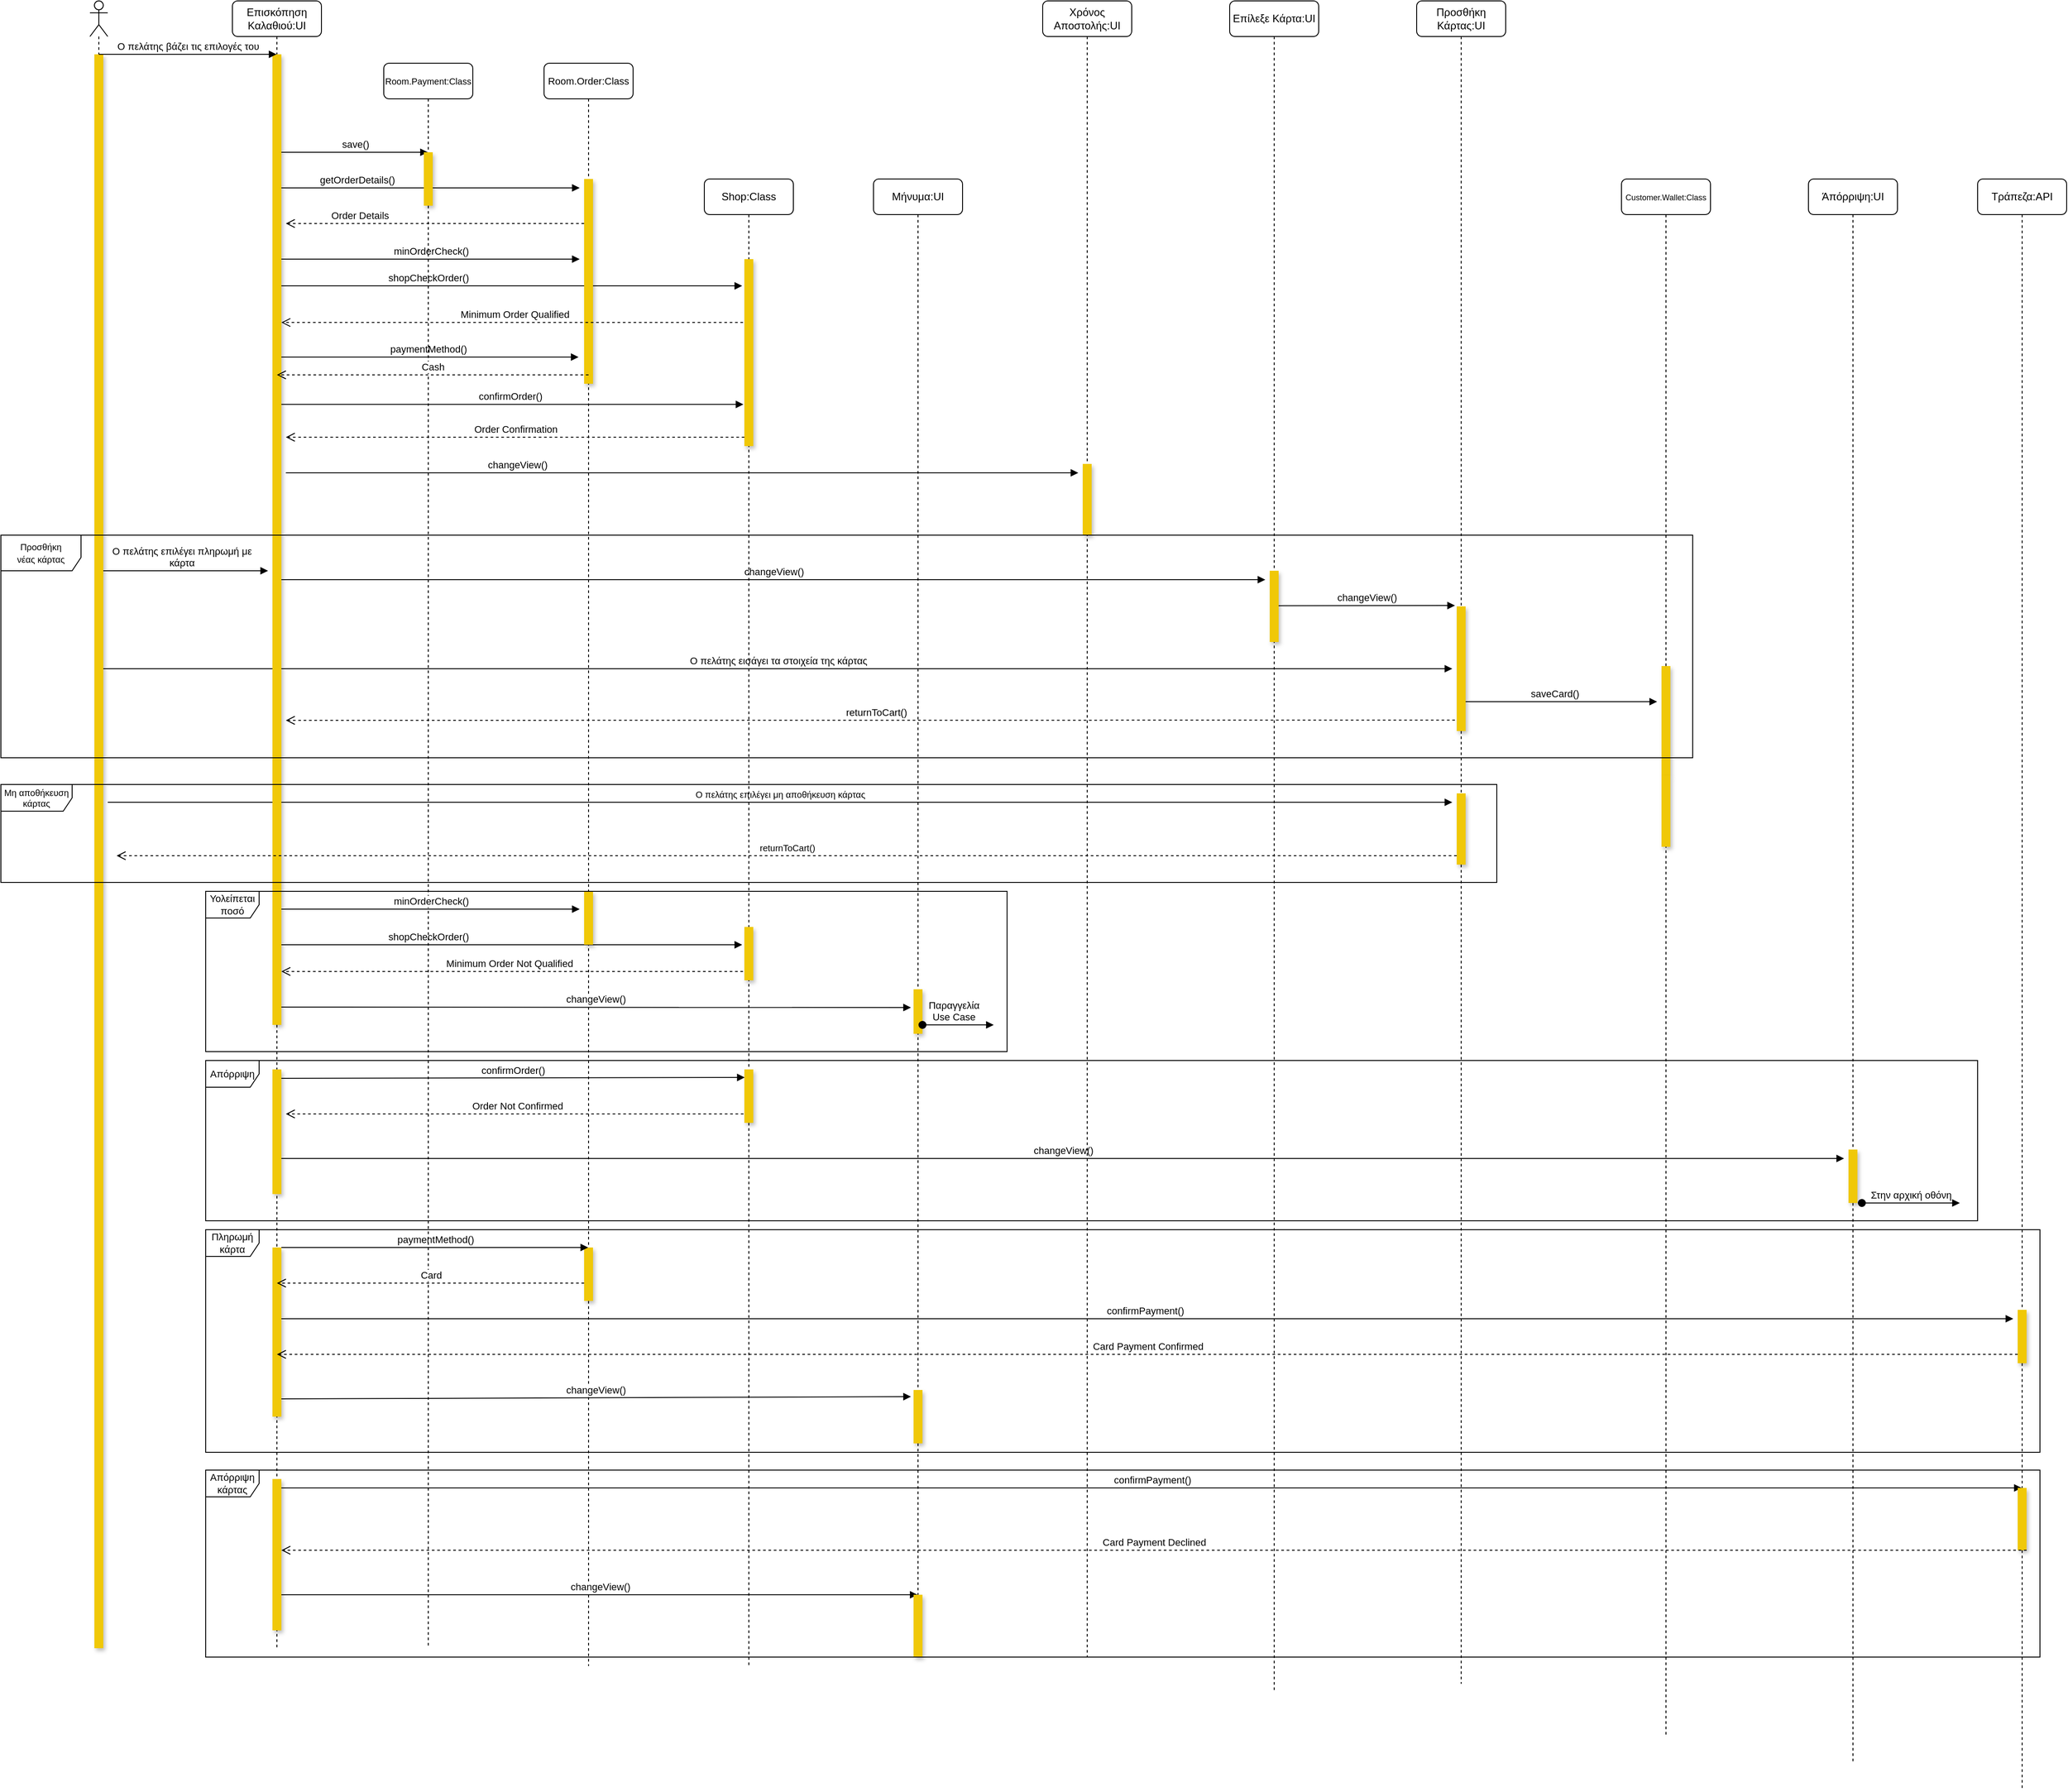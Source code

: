 <mxfile version="18.1.3" type="device"><diagram id="Lb5nTVz7wYskaeI_29ig" name="Page-1"><mxGraphModel dx="3285" dy="696" grid="1" gridSize="10" guides="1" tooltips="1" connect="1" arrows="1" fold="1" page="1" pageScale="1" pageWidth="2336" pageHeight="1654" math="0" shadow="0"><root><mxCell id="0"/><mxCell id="1" parent="0"/><mxCell id="ql-S9rMkAppgU4vuFz_e-65" value="confirmPayment()" style="html=1;verticalAlign=bottom;endArrow=block;rounded=0;fontSize=11;" parent="1" edge="1"><mxGeometry width="80" relative="1" as="geometry"><mxPoint x="250" y="1520" as="sourcePoint"/><mxPoint x="2200" y="1520" as="targetPoint"/></mxGeometry></mxCell><mxCell id="ql-S9rMkAppgU4vuFz_e-53" value="Order Not Confirmed" style="html=1;verticalAlign=bottom;endArrow=open;dashed=1;endSize=8;rounded=0;fontSize=11;" parent="1" edge="1"><mxGeometry relative="1" as="geometry"><mxPoint x="780" y="1290" as="sourcePoint"/><mxPoint x="260" y="1290" as="targetPoint"/></mxGeometry></mxCell><mxCell id="ql-S9rMkAppgU4vuFz_e-44" value="shopCheckOrder()" style="html=1;verticalAlign=bottom;endArrow=block;rounded=0;entryX=-0.251;entryY=0.143;entryDx=0;entryDy=0;entryPerimeter=0;" parent="1" edge="1"><mxGeometry x="-0.349" width="80" relative="1" as="geometry"><mxPoint x="250" y="1100" as="sourcePoint"/><mxPoint x="772.49" y="1100.03" as="targetPoint"/><mxPoint as="offset"/></mxGeometry></mxCell><mxCell id="ql-S9rMkAppgU4vuFz_e-38" value="Ο πελάτης επιλέγει μη αποθήκευση κάρτας" style="html=1;verticalAlign=bottom;endArrow=block;rounded=0;fontSize=10;" parent="1" edge="1"><mxGeometry width="80" relative="1" as="geometry"><mxPoint x="60" y="940" as="sourcePoint"/><mxPoint x="1570" y="940" as="targetPoint"/></mxGeometry></mxCell><mxCell id="ql-S9rMkAppgU4vuFz_e-18" value="confirmOrder()" style="html=1;verticalAlign=bottom;endArrow=block;rounded=0;fontSize=11;entryX=-0.114;entryY=0.777;entryDx=0;entryDy=0;entryPerimeter=0;" parent="1" source="6wNQW5iusN1nNOqmYk2Z-2" target="ql-S9rMkAppgU4vuFz_e-8" edge="1"><mxGeometry width="80" relative="1" as="geometry"><mxPoint x="255" y="510" as="sourcePoint"/><mxPoint x="335" y="510" as="targetPoint"/></mxGeometry></mxCell><mxCell id="ql-S9rMkAppgU4vuFz_e-28" value="saveCard()" style="html=1;verticalAlign=bottom;endArrow=block;rounded=0;fontSize=11;" parent="1" source="6wNQW5iusN1nNOqmYk2Z-4" edge="1"><mxGeometry x="-0.045" width="80" relative="1" as="geometry"><mxPoint x="1600" y="849" as="sourcePoint"/><mxPoint x="1800" y="827" as="targetPoint"/><Array as="points"><mxPoint x="1640" y="827"/></Array><mxPoint as="offset"/></mxGeometry></mxCell><mxCell id="ql-S9rMkAppgU4vuFz_e-29" value="Ο πελάτης εισάγει τα στοιχεία της κάρτας" style="html=1;verticalAlign=bottom;endArrow=block;rounded=0;fontSize=11;startArrow=none;" parent="1" source="6wNQW5iusN1nNOqmYk2Z-13" edge="1"><mxGeometry width="80" relative="1" as="geometry"><mxPoint x="50" y="790" as="sourcePoint"/><mxPoint x="1570" y="790" as="targetPoint"/></mxGeometry></mxCell><mxCell id="ql-S9rMkAppgU4vuFz_e-17" value="paymentMethod()" style="html=1;verticalAlign=bottom;endArrow=block;rounded=0;fontSize=11;" parent="1" edge="1"><mxGeometry width="80" relative="1" as="geometry"><mxPoint x="251.25" y="440" as="sourcePoint"/><mxPoint x="588.75" y="440" as="targetPoint"/></mxGeometry></mxCell><mxCell id="ql-S9rMkAppgU4vuFz_e-9" value="shopCheckOrder()" style="html=1;verticalAlign=bottom;endArrow=block;rounded=0;entryX=-0.251;entryY=0.143;entryDx=0;entryDy=0;entryPerimeter=0;" parent="1" target="ql-S9rMkAppgU4vuFz_e-8" edge="1"><mxGeometry x="-0.35" width="80" relative="1" as="geometry"><mxPoint x="250" y="360" as="sourcePoint"/><mxPoint x="685" y="360" as="targetPoint"/><mxPoint as="offset"/></mxGeometry></mxCell><mxCell id="6wNQW5iusN1nNOqmYk2Z-9" value="&lt;font style=&quot;font-size: 11px;&quot;&gt;Room.Order:Class&lt;/font&gt;" style="shape=umlLifeline;perimeter=lifelinePerimeter;whiteSpace=wrap;html=1;container=1;collapsible=0;recursiveResize=0;outlineConnect=0;rounded=1;fontSize=9;" parent="1" vertex="1"><mxGeometry x="550" y="110" width="100" height="1800" as="geometry"/></mxCell><mxCell id="ql-S9rMkAppgU4vuFz_e-6" value="Order Details" style="html=1;verticalAlign=bottom;endArrow=open;dashed=1;endSize=8;rounded=0;" parent="6wNQW5iusN1nNOqmYk2Z-9" edge="1"><mxGeometry x="0.506" relative="1" as="geometry"><mxPoint x="45" y="180" as="sourcePoint"/><mxPoint x="-290" y="180" as="targetPoint"/><mxPoint as="offset"/></mxGeometry></mxCell><mxCell id="ql-S9rMkAppgU4vuFz_e-4" value="" style="html=1;points=[];perimeter=orthogonalPerimeter;strokeColor=none;fillColor=#F0C808;shadow=1;" parent="6wNQW5iusN1nNOqmYk2Z-9" vertex="1"><mxGeometry x="45" y="130" width="10" height="230" as="geometry"/></mxCell><mxCell id="ql-S9rMkAppgU4vuFz_e-41" value="" style="html=1;points=[];perimeter=orthogonalPerimeter;strokeColor=none;fillColor=#F0C808;shadow=1;" parent="6wNQW5iusN1nNOqmYk2Z-9" vertex="1"><mxGeometry x="45" y="930" width="10" height="60" as="geometry"/></mxCell><mxCell id="ql-S9rMkAppgU4vuFz_e-60" value="" style="html=1;points=[];perimeter=orthogonalPerimeter;strokeColor=none;fillColor=#F0C808;shadow=1;" parent="6wNQW5iusN1nNOqmYk2Z-9" vertex="1"><mxGeometry x="45" y="1330" width="10" height="60" as="geometry"/></mxCell><mxCell id="6wNQW5iusN1nNOqmYk2Z-1" value="" style="shape=umlLifeline;participant=umlActor;perimeter=lifelinePerimeter;whiteSpace=wrap;html=1;container=1;collapsible=0;recursiveResize=0;verticalAlign=top;spacingTop=36;outlineConnect=0;" parent="1" vertex="1"><mxGeometry x="40" y="40" width="20" height="1850" as="geometry"/></mxCell><mxCell id="6wNQW5iusN1nNOqmYk2Z-13" value="" style="html=1;points=[];perimeter=orthogonalPerimeter;rounded=0;fontSize=12;fillColor=#F0C808;strokeColor=none;shadow=1;" parent="6wNQW5iusN1nNOqmYk2Z-1" vertex="1"><mxGeometry x="5" y="60" width="10" height="1790" as="geometry"/></mxCell><mxCell id="6wNQW5iusN1nNOqmYk2Z-2" value="Επισκόπηση Καλαθιού:UI" style="shape=umlLifeline;perimeter=lifelinePerimeter;whiteSpace=wrap;html=1;container=1;collapsible=0;recursiveResize=0;outlineConnect=0;rounded=1;" parent="1" vertex="1"><mxGeometry x="200" y="40" width="100" height="1850" as="geometry"/></mxCell><mxCell id="6wNQW5iusN1nNOqmYk2Z-14" value="" style="html=1;points=[];perimeter=orthogonalPerimeter;rounded=0;shadow=1;fontSize=12;fillColor=#F0C808;strokeColor=none;" parent="6wNQW5iusN1nNOqmYk2Z-2" vertex="1"><mxGeometry x="45" y="60" width="10" height="1090" as="geometry"/></mxCell><mxCell id="ql-S9rMkAppgU4vuFz_e-3" value="save()" style="html=1;verticalAlign=bottom;endArrow=block;rounded=0;" parent="6wNQW5iusN1nNOqmYk2Z-2" target="6wNQW5iusN1nNOqmYk2Z-10" edge="1"><mxGeometry width="80" relative="1" as="geometry"><mxPoint x="55" y="170" as="sourcePoint"/><mxPoint x="135" y="170" as="targetPoint"/></mxGeometry></mxCell><mxCell id="ql-S9rMkAppgU4vuFz_e-5" value="getOrderDetails()" style="html=1;verticalAlign=bottom;endArrow=block;rounded=0;" parent="6wNQW5iusN1nNOqmYk2Z-2" edge="1"><mxGeometry x="-0.496" width="80" relative="1" as="geometry"><mxPoint x="55" y="210" as="sourcePoint"/><mxPoint x="390" y="210" as="targetPoint"/><mxPoint as="offset"/></mxGeometry></mxCell><mxCell id="ql-S9rMkAppgU4vuFz_e-7" value="minOrderCheck()" style="html=1;verticalAlign=bottom;endArrow=block;rounded=0;" parent="6wNQW5iusN1nNOqmYk2Z-2" edge="1"><mxGeometry width="80" relative="1" as="geometry"><mxPoint x="55" y="290" as="sourcePoint"/><mxPoint x="390" y="290" as="targetPoint"/></mxGeometry></mxCell><mxCell id="ql-S9rMkAppgU4vuFz_e-24" value="changeView()" style="html=1;verticalAlign=bottom;endArrow=block;rounded=0;fontSize=11;" parent="6wNQW5iusN1nNOqmYk2Z-2" edge="1"><mxGeometry width="80" relative="1" as="geometry"><mxPoint x="55" y="650" as="sourcePoint"/><mxPoint x="1160" y="650" as="targetPoint"/></mxGeometry></mxCell><mxCell id="ql-S9rMkAppgU4vuFz_e-45" value="&lt;font style=&quot;font-size: 11px;&quot;&gt;Minimum Order Not Qualified&lt;/font&gt;" style="html=1;verticalAlign=bottom;endArrow=open;dashed=1;endSize=8;rounded=0;fontSize=5;" parent="6wNQW5iusN1nNOqmYk2Z-2" edge="1"><mxGeometry x="0.028" relative="1" as="geometry"><mxPoint x="579.5" y="1090" as="sourcePoint"/><mxPoint x="55" y="1090" as="targetPoint"/><mxPoint x="1" as="offset"/></mxGeometry></mxCell><mxCell id="ql-S9rMkAppgU4vuFz_e-47" value="&lt;font style=&quot;font-size: 11px;&quot;&gt;changeView()&lt;/font&gt;" style="html=1;verticalAlign=bottom;endArrow=block;rounded=0;fontSize=10;entryX=-0.3;entryY=0.41;entryDx=0;entryDy=0;entryPerimeter=0;" parent="6wNQW5iusN1nNOqmYk2Z-2" target="ql-S9rMkAppgU4vuFz_e-46" edge="1"><mxGeometry width="80" relative="1" as="geometry"><mxPoint x="55" y="1130" as="sourcePoint"/><mxPoint x="135" y="1130" as="targetPoint"/></mxGeometry></mxCell><mxCell id="ql-S9rMkAppgU4vuFz_e-49" value="" style="html=1;points=[];perimeter=orthogonalPerimeter;strokeColor=none;fillColor=#F0C808;shadow=1;" parent="6wNQW5iusN1nNOqmYk2Z-2" vertex="1"><mxGeometry x="45" y="1200" width="10" height="140" as="geometry"/></mxCell><mxCell id="ql-S9rMkAppgU4vuFz_e-52" value="confirmOrder()" style="html=1;verticalAlign=bottom;endArrow=block;rounded=0;fontSize=11;entryX=0.033;entryY=0.15;entryDx=0;entryDy=0;entryPerimeter=0;" parent="6wNQW5iusN1nNOqmYk2Z-2" target="ql-S9rMkAppgU4vuFz_e-50" edge="1"><mxGeometry width="80" relative="1" as="geometry"><mxPoint x="55" y="1210" as="sourcePoint"/><mxPoint x="135" y="1210" as="targetPoint"/></mxGeometry></mxCell><mxCell id="ql-S9rMkAppgU4vuFz_e-57" value="changeView()" style="html=1;verticalAlign=bottom;endArrow=block;rounded=0;fontSize=11;" parent="6wNQW5iusN1nNOqmYk2Z-2" edge="1"><mxGeometry width="80" relative="1" as="geometry"><mxPoint x="55" y="1300" as="sourcePoint"/><mxPoint x="1810" y="1300" as="targetPoint"/></mxGeometry></mxCell><mxCell id="ql-S9rMkAppgU4vuFz_e-59" value="" style="html=1;points=[];perimeter=orthogonalPerimeter;strokeColor=none;fillColor=#F0C808;shadow=1;" parent="6wNQW5iusN1nNOqmYk2Z-2" vertex="1"><mxGeometry x="45" y="1400" width="10" height="190" as="geometry"/></mxCell><mxCell id="ql-S9rMkAppgU4vuFz_e-62" value="paymentMethod()" style="html=1;verticalAlign=bottom;endArrow=block;rounded=0;fontSize=11;" parent="6wNQW5iusN1nNOqmYk2Z-2" target="6wNQW5iusN1nNOqmYk2Z-9" edge="1"><mxGeometry width="80" relative="1" as="geometry"><mxPoint x="55" y="1400" as="sourcePoint"/><mxPoint x="135" y="1400" as="targetPoint"/></mxGeometry></mxCell><mxCell id="ql-S9rMkAppgU4vuFz_e-69" value="changeView()" style="html=1;verticalAlign=bottom;endArrow=block;rounded=0;fontSize=11;entryX=-0.3;entryY=0.125;entryDx=0;entryDy=0;entryPerimeter=0;" parent="6wNQW5iusN1nNOqmYk2Z-2" target="ql-S9rMkAppgU4vuFz_e-68" edge="1"><mxGeometry width="80" relative="1" as="geometry"><mxPoint x="55" y="1570" as="sourcePoint"/><mxPoint x="710" y="1560" as="targetPoint"/></mxGeometry></mxCell><mxCell id="ql-S9rMkAppgU4vuFz_e-71" value="" style="html=1;points=[];perimeter=orthogonalPerimeter;shadow=1;fillColor=#F0C808;strokeColor=none;" parent="6wNQW5iusN1nNOqmYk2Z-2" vertex="1"><mxGeometry x="45" y="1660" width="10" height="170" as="geometry"/></mxCell><mxCell id="ql-S9rMkAppgU4vuFz_e-73" value="confirmPayment()" style="html=1;verticalAlign=bottom;endArrow=block;rounded=0;fontSize=11;" parent="6wNQW5iusN1nNOqmYk2Z-2" target="6wNQW5iusN1nNOqmYk2Z-12" edge="1"><mxGeometry width="80" relative="1" as="geometry"><mxPoint x="55" y="1670" as="sourcePoint"/><mxPoint x="135" y="1670" as="targetPoint"/></mxGeometry></mxCell><mxCell id="ql-S9rMkAppgU4vuFz_e-77" value="changeView()" style="html=1;verticalAlign=bottom;endArrow=block;rounded=0;fontSize=11;" parent="6wNQW5iusN1nNOqmYk2Z-2" target="6wNQW5iusN1nNOqmYk2Z-5" edge="1"><mxGeometry width="80" relative="1" as="geometry"><mxPoint x="55" y="1790" as="sourcePoint"/><mxPoint x="710" y="1790" as="targetPoint"/></mxGeometry></mxCell><mxCell id="6wNQW5iusN1nNOqmYk2Z-3" value="Επίλεξε Κάρτα:UI" style="shape=umlLifeline;perimeter=lifelinePerimeter;whiteSpace=wrap;html=1;container=1;collapsible=0;recursiveResize=0;outlineConnect=0;rounded=1;" parent="1" vertex="1"><mxGeometry x="1320" y="40" width="100" height="1900" as="geometry"/></mxCell><mxCell id="ql-S9rMkAppgU4vuFz_e-23" value="" style="html=1;points=[];perimeter=orthogonalPerimeter;shadow=1;fillColor=#F0C808;strokeColor=none;" parent="6wNQW5iusN1nNOqmYk2Z-3" vertex="1"><mxGeometry x="45" y="640" width="10" height="80" as="geometry"/></mxCell><mxCell id="ql-S9rMkAppgU4vuFz_e-26" value="changeView()" style="html=1;verticalAlign=bottom;endArrow=block;rounded=0;fontSize=11;" parent="6wNQW5iusN1nNOqmYk2Z-3" edge="1"><mxGeometry width="80" relative="1" as="geometry"><mxPoint x="55" y="679.23" as="sourcePoint"/><mxPoint x="253" y="679" as="targetPoint"/></mxGeometry></mxCell><mxCell id="6wNQW5iusN1nNOqmYk2Z-4" value="Προσθήκη Κάρτας:UI" style="shape=umlLifeline;perimeter=lifelinePerimeter;whiteSpace=wrap;html=1;container=1;collapsible=0;recursiveResize=0;outlineConnect=0;rounded=1;" parent="1" vertex="1"><mxGeometry x="1530" y="40" width="100" height="1890" as="geometry"/></mxCell><mxCell id="ql-S9rMkAppgU4vuFz_e-39" value="returnToCart()" style="html=1;verticalAlign=bottom;endArrow=open;dashed=1;endSize=8;rounded=0;fontSize=10;" parent="6wNQW5iusN1nNOqmYk2Z-4" edge="1"><mxGeometry relative="1" as="geometry"><mxPoint x="45" y="960" as="sourcePoint"/><mxPoint x="-1460" y="960" as="targetPoint"/></mxGeometry></mxCell><mxCell id="ql-S9rMkAppgU4vuFz_e-32" value="returnToCart()" style="html=1;verticalAlign=bottom;endArrow=open;dashed=1;endSize=8;rounded=0;fontSize=11;" parent="6wNQW5iusN1nNOqmYk2Z-4" edge="1"><mxGeometry relative="1" as="geometry"><mxPoint x="55" y="807.73" as="sourcePoint"/><mxPoint x="-1270" y="808" as="targetPoint"/></mxGeometry></mxCell><mxCell id="ql-S9rMkAppgU4vuFz_e-25" value="" style="html=1;points=[];perimeter=orthogonalPerimeter;shadow=1;fillColor=#F0C808;strokeColor=none;" parent="6wNQW5iusN1nNOqmYk2Z-4" vertex="1"><mxGeometry x="45" y="680" width="10" height="140" as="geometry"/></mxCell><mxCell id="ql-S9rMkAppgU4vuFz_e-37" value="" style="html=1;points=[];perimeter=orthogonalPerimeter;shadow=1;fillColor=#F0C808;strokeColor=none;" parent="6wNQW5iusN1nNOqmYk2Z-4" vertex="1"><mxGeometry x="45" y="890" width="10" height="80" as="geometry"/></mxCell><mxCell id="6wNQW5iusN1nNOqmYk2Z-5" value="Μήνυμα:UI" style="shape=umlLifeline;perimeter=lifelinePerimeter;whiteSpace=wrap;html=1;container=1;collapsible=0;recursiveResize=0;outlineConnect=0;rounded=1;" parent="1" vertex="1"><mxGeometry x="920" y="240" width="100" height="1630" as="geometry"/></mxCell><mxCell id="ql-S9rMkAppgU4vuFz_e-46" value="" style="html=1;points=[];perimeter=orthogonalPerimeter;shadow=1;fillColor=#F0C808;strokeColor=none;" parent="6wNQW5iusN1nNOqmYk2Z-5" vertex="1"><mxGeometry x="45" y="910" width="10" height="50" as="geometry"/></mxCell><mxCell id="ql-S9rMkAppgU4vuFz_e-13" value="Παραγγελία&lt;br&gt;Use Case" style="html=1;verticalAlign=bottom;startArrow=oval;startFill=1;endArrow=block;startSize=8;rounded=0;" parent="6wNQW5iusN1nNOqmYk2Z-5" edge="1"><mxGeometry x="-0.143" width="60" relative="1" as="geometry"><mxPoint x="55" y="950" as="sourcePoint"/><mxPoint x="135" y="950" as="targetPoint"/><Array as="points"><mxPoint x="85" y="950"/></Array><mxPoint as="offset"/></mxGeometry></mxCell><mxCell id="ql-S9rMkAppgU4vuFz_e-68" value="" style="html=1;points=[];perimeter=orthogonalPerimeter;strokeColor=none;fillColor=#F0C808;shadow=1;" parent="6wNQW5iusN1nNOqmYk2Z-5" vertex="1"><mxGeometry x="45" y="1360" width="10" height="60" as="geometry"/></mxCell><mxCell id="6wNQW5iusN1nNOqmYk2Z-6" value="Άπόρριψη:UI" style="shape=umlLifeline;perimeter=lifelinePerimeter;whiteSpace=wrap;html=1;container=1;collapsible=0;recursiveResize=0;outlineConnect=0;rounded=1;" parent="1" vertex="1"><mxGeometry x="1970" y="240" width="100" height="1780" as="geometry"/></mxCell><mxCell id="ql-S9rMkAppgU4vuFz_e-56" value="" style="html=1;points=[];perimeter=orthogonalPerimeter;strokeColor=none;fillColor=#F0C808;shadow=1;" parent="6wNQW5iusN1nNOqmYk2Z-6" vertex="1"><mxGeometry x="45" y="1090" width="10" height="60" as="geometry"/></mxCell><mxCell id="ql-S9rMkAppgU4vuFz_e-55" value="Στην αρχική οθόνη" style="html=1;verticalAlign=bottom;startArrow=oval;startFill=1;endArrow=block;startSize=8;rounded=0;fontSize=11;" parent="6wNQW5iusN1nNOqmYk2Z-6" edge="1"><mxGeometry width="60" relative="1" as="geometry"><mxPoint x="60" y="1150" as="sourcePoint"/><mxPoint x="170" y="1150" as="targetPoint"/></mxGeometry></mxCell><mxCell id="6wNQW5iusN1nNOqmYk2Z-7" value="Χρόνος Αποστολής:UI" style="shape=umlLifeline;perimeter=lifelinePerimeter;whiteSpace=wrap;html=1;container=1;collapsible=0;recursiveResize=0;outlineConnect=0;rounded=1;" parent="1" vertex="1"><mxGeometry x="1110" y="40" width="100" height="1860" as="geometry"/></mxCell><mxCell id="ql-S9rMkAppgU4vuFz_e-20" value="" style="html=1;points=[];perimeter=orthogonalPerimeter;shadow=1;fillColor=#F0C808;strokeColor=none;" parent="6wNQW5iusN1nNOqmYk2Z-7" vertex="1"><mxGeometry x="45" y="520" width="10" height="80" as="geometry"/></mxCell><mxCell id="6wNQW5iusN1nNOqmYk2Z-8" value="&lt;font style=&quot;font-size: 9px;&quot;&gt;Customer.Wallet:Class&lt;/font&gt;" style="shape=umlLifeline;perimeter=lifelinePerimeter;whiteSpace=wrap;html=1;container=1;collapsible=0;recursiveResize=0;outlineConnect=0;rounded=1;" parent="1" vertex="1"><mxGeometry x="1760" y="240" width="100" height="1750" as="geometry"/></mxCell><mxCell id="ql-S9rMkAppgU4vuFz_e-27" value="" style="html=1;points=[];perimeter=orthogonalPerimeter;shadow=1;fillColor=#F0C808;strokeColor=none;" parent="6wNQW5iusN1nNOqmYk2Z-8" vertex="1"><mxGeometry x="45" y="547" width="10" height="123" as="geometry"/></mxCell><mxCell id="ql-S9rMkAppgU4vuFz_e-36" value="" style="html=1;points=[];perimeter=orthogonalPerimeter;shadow=1;fillColor=#F0C808;strokeColor=none;" parent="6wNQW5iusN1nNOqmYk2Z-8" vertex="1"><mxGeometry x="45" y="670" width="10" height="80" as="geometry"/></mxCell><mxCell id="6wNQW5iusN1nNOqmYk2Z-10" value="&lt;font style=&quot;font-size: 10px;&quot;&gt;Room.Payment:Class&lt;/font&gt;" style="shape=umlLifeline;perimeter=lifelinePerimeter;whiteSpace=wrap;html=1;container=1;collapsible=0;recursiveResize=0;outlineConnect=0;rounded=1;fontSize=11;" parent="1" vertex="1"><mxGeometry x="370" y="110" width="100" height="1780" as="geometry"/></mxCell><mxCell id="ql-S9rMkAppgU4vuFz_e-15" value="&lt;font style=&quot;font-size: 11px;&quot;&gt;Minimum Order Qualified&lt;/font&gt;" style="html=1;verticalAlign=bottom;endArrow=open;dashed=1;endSize=8;rounded=0;fontSize=5;" parent="6wNQW5iusN1nNOqmYk2Z-10" source="6wNQW5iusN1nNOqmYk2Z-11" edge="1"><mxGeometry relative="1" as="geometry"><mxPoint x="200" y="290" as="sourcePoint"/><mxPoint x="-115" y="291.18" as="targetPoint"/></mxGeometry></mxCell><mxCell id="ql-S9rMkAppgU4vuFz_e-2" value="" style="html=1;points=[];perimeter=orthogonalPerimeter;strokeColor=none;fillColor=#F0C808;shadow=1;" parent="6wNQW5iusN1nNOqmYk2Z-10" vertex="1"><mxGeometry x="45" y="100" width="10" height="60" as="geometry"/></mxCell><mxCell id="6wNQW5iusN1nNOqmYk2Z-11" value="&lt;font style=&quot;font-size: 12px;&quot;&gt;Shop:Class&lt;/font&gt;" style="shape=umlLifeline;perimeter=lifelinePerimeter;whiteSpace=wrap;html=1;container=1;collapsible=0;recursiveResize=0;outlineConnect=0;rounded=1;fontSize=10;" parent="1" vertex="1"><mxGeometry x="730" y="240" width="100" height="1670" as="geometry"/></mxCell><mxCell id="ql-S9rMkAppgU4vuFz_e-8" value="" style="html=1;points=[];perimeter=orthogonalPerimeter;shadow=1;fillColor=#F0C808;strokeColor=none;" parent="6wNQW5iusN1nNOqmYk2Z-11" vertex="1"><mxGeometry x="45" y="90" width="10" height="210" as="geometry"/></mxCell><mxCell id="ql-S9rMkAppgU4vuFz_e-19" value="Order Confirmation" style="html=1;verticalAlign=bottom;endArrow=open;dashed=1;endSize=8;rounded=0;fontSize=11;" parent="6wNQW5iusN1nNOqmYk2Z-11" edge="1"><mxGeometry relative="1" as="geometry"><mxPoint x="45" y="290" as="sourcePoint"/><mxPoint x="-470" y="290" as="targetPoint"/></mxGeometry></mxCell><mxCell id="ql-S9rMkAppgU4vuFz_e-43" value="" style="html=1;points=[];perimeter=orthogonalPerimeter;strokeColor=none;fillColor=#F0C808;shadow=1;" parent="6wNQW5iusN1nNOqmYk2Z-11" vertex="1"><mxGeometry x="45" y="840" width="10" height="60" as="geometry"/></mxCell><mxCell id="ql-S9rMkAppgU4vuFz_e-50" value="" style="html=1;points=[];perimeter=orthogonalPerimeter;strokeColor=none;fillColor=#F0C808;shadow=1;" parent="6wNQW5iusN1nNOqmYk2Z-11" vertex="1"><mxGeometry x="45" y="1000" width="10" height="60" as="geometry"/></mxCell><mxCell id="6wNQW5iusN1nNOqmYk2Z-12" value="Τράπεζα:API" style="shape=umlLifeline;perimeter=lifelinePerimeter;whiteSpace=wrap;html=1;container=1;collapsible=0;recursiveResize=0;outlineConnect=0;rounded=1;fontSize=12;" parent="1" vertex="1"><mxGeometry x="2160" y="240" width="100" height="1810" as="geometry"/></mxCell><mxCell id="ql-S9rMkAppgU4vuFz_e-66" value="" style="html=1;points=[];perimeter=orthogonalPerimeter;strokeColor=none;fillColor=#F0C808;shadow=1;" parent="6wNQW5iusN1nNOqmYk2Z-12" vertex="1"><mxGeometry x="45" y="1270" width="10" height="60" as="geometry"/></mxCell><mxCell id="ql-S9rMkAppgU4vuFz_e-67" value="Card Payment Confirmed" style="html=1;verticalAlign=bottom;endArrow=open;dashed=1;endSize=8;rounded=0;fontSize=11;" parent="6wNQW5iusN1nNOqmYk2Z-12" target="6wNQW5iusN1nNOqmYk2Z-2" edge="1"><mxGeometry relative="1" as="geometry"><mxPoint x="45" y="1320" as="sourcePoint"/><mxPoint x="-1850" y="1320" as="targetPoint"/></mxGeometry></mxCell><mxCell id="ql-S9rMkAppgU4vuFz_e-75" value="" style="html=1;points=[];perimeter=orthogonalPerimeter;shadow=1;fillColor=#F0C808;strokeColor=none;" parent="6wNQW5iusN1nNOqmYk2Z-12" vertex="1"><mxGeometry x="45" y="1470" width="10" height="70" as="geometry"/></mxCell><mxCell id="ql-S9rMkAppgU4vuFz_e-76" value="Card Payment Declined" style="html=1;verticalAlign=bottom;endArrow=open;dashed=1;endSize=8;rounded=0;fontSize=11;" parent="6wNQW5iusN1nNOqmYk2Z-12" target="ql-S9rMkAppgU4vuFz_e-71" edge="1"><mxGeometry relative="1" as="geometry"><mxPoint x="55" y="1540" as="sourcePoint"/><mxPoint x="-25" y="1540" as="targetPoint"/></mxGeometry></mxCell><mxCell id="ql-S9rMkAppgU4vuFz_e-1" value="Ο πελάτης βάζει τις επιλογές του" style="html=1;verticalAlign=bottom;endArrow=block;rounded=0;" parent="1" target="6wNQW5iusN1nNOqmYk2Z-2" edge="1"><mxGeometry width="80" relative="1" as="geometry"><mxPoint x="50" y="100" as="sourcePoint"/><mxPoint x="130" y="100" as="targetPoint"/></mxGeometry></mxCell><mxCell id="ql-S9rMkAppgU4vuFz_e-21" value="changeView()" style="html=1;verticalAlign=bottom;endArrow=block;rounded=0;fontSize=11;" parent="1" edge="1"><mxGeometry x="-0.416" width="80" relative="1" as="geometry"><mxPoint x="260" y="570" as="sourcePoint"/><mxPoint x="1150" y="570" as="targetPoint"/><mxPoint as="offset"/></mxGeometry></mxCell><mxCell id="ql-S9rMkAppgU4vuFz_e-22" value="Ο πελάτης επιλέγει πληρωμή με&lt;br&gt;κάρτα" style="html=1;verticalAlign=bottom;endArrow=block;rounded=0;fontSize=11;" parent="1" source="6wNQW5iusN1nNOqmYk2Z-13" edge="1"><mxGeometry x="-0.053" width="80" relative="1" as="geometry"><mxPoint x="60" y="660" as="sourcePoint"/><mxPoint x="240" y="680" as="targetPoint"/><mxPoint as="offset"/></mxGeometry></mxCell><mxCell id="ql-S9rMkAppgU4vuFz_e-40" value="Μη αποθήκευση κάρτας" style="shape=umlFrame;whiteSpace=wrap;html=1;shadow=0;fontSize=10;fillColor=#FFFFFF;width=80;height=30;" parent="1" vertex="1"><mxGeometry x="-60" y="920" width="1680" height="110" as="geometry"/></mxCell><mxCell id="ql-S9rMkAppgU4vuFz_e-42" value="minOrderCheck()" style="html=1;verticalAlign=bottom;endArrow=block;rounded=0;" parent="1" edge="1"><mxGeometry width="80" relative="1" as="geometry"><mxPoint x="255" y="1060" as="sourcePoint"/><mxPoint x="590" y="1060" as="targetPoint"/></mxGeometry></mxCell><mxCell id="ql-S9rMkAppgU4vuFz_e-48" value="Υολείπεται ποσό" style="shape=umlFrame;whiteSpace=wrap;html=1;shadow=0;fontSize=11;fillColor=#FFFFFF;" parent="1" vertex="1"><mxGeometry x="170" y="1040" width="900" height="180" as="geometry"/></mxCell><mxCell id="ql-S9rMkAppgU4vuFz_e-58" value="Απόρριψη" style="shape=umlFrame;whiteSpace=wrap;html=1;shadow=0;fontSize=11;fillColor=#FFFFFF;" parent="1" vertex="1"><mxGeometry x="170" y="1230" width="1990" height="180" as="geometry"/></mxCell><mxCell id="ql-S9rMkAppgU4vuFz_e-63" value="Cash" style="html=1;verticalAlign=bottom;endArrow=open;dashed=1;endSize=8;rounded=0;fontSize=11;" parent="1" target="6wNQW5iusN1nNOqmYk2Z-2" edge="1"><mxGeometry relative="1" as="geometry"><mxPoint x="600" y="460" as="sourcePoint"/><mxPoint x="520" y="460" as="targetPoint"/></mxGeometry></mxCell><mxCell id="ql-S9rMkAppgU4vuFz_e-64" value="Card" style="html=1;verticalAlign=bottom;endArrow=open;dashed=1;endSize=8;rounded=0;fontSize=11;" parent="1" target="6wNQW5iusN1nNOqmYk2Z-2" edge="1"><mxGeometry relative="1" as="geometry"><mxPoint x="595" y="1480" as="sourcePoint"/><mxPoint x="515" y="1480" as="targetPoint"/></mxGeometry></mxCell><mxCell id="ql-S9rMkAppgU4vuFz_e-70" value="Πληρωμή κάρτα" style="shape=umlFrame;whiteSpace=wrap;html=1;shadow=0;fontSize=11;fillColor=#FFFFFF;" parent="1" vertex="1"><mxGeometry x="170" y="1420" width="2060" height="250" as="geometry"/></mxCell><mxCell id="ql-S9rMkAppgU4vuFz_e-72" value="" style="html=1;points=[];perimeter=orthogonalPerimeter;shadow=1;fillColor=#F0C808;strokeColor=none;" parent="1" vertex="1"><mxGeometry x="965" y="1830" width="10" height="70" as="geometry"/></mxCell><mxCell id="ql-S9rMkAppgU4vuFz_e-78" value="Απόρριψη κάρτας" style="shape=umlFrame;whiteSpace=wrap;html=1;shadow=0;fontSize=11;fillColor=#FFFFFF;" parent="1" vertex="1"><mxGeometry x="170" y="1690" width="2060" height="210" as="geometry"/></mxCell><mxCell id="ql-S9rMkAppgU4vuFz_e-33" value="&lt;font style=&quot;font-size: 10px;&quot;&gt;Προσθήκη νέας&amp;nbsp;κάρτας&lt;/font&gt;" style="shape=umlFrame;whiteSpace=wrap;html=1;shadow=0;fontSize=11;fillColor=#FFFFFF;width=90;height=40;" parent="1" vertex="1"><mxGeometry x="-60" y="640" width="1900" height="250" as="geometry"/></mxCell></root></mxGraphModel></diagram></mxfile>